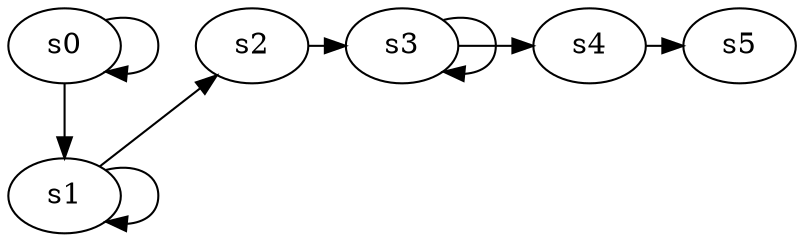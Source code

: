 digraph game_0119_chain_6 {
    s0 [name="s0", player=0];
    s1 [name="s1", player=1];
    s2 [name="s2", player=0];
    s3 [name="s3", player=1];
    s4 [name="s4", player=0];
    s5 [name="s5", player=1];

    s0 -> s1;
    s1 -> s2 [constraint="time == 8 || time == 15 || time == 17 || time == 19"];
    s2 -> s3 [constraint="time == 13"];
    s3 -> s4 [constraint="time == 0 || time == 4 || time == 16 || time == 17 || time == 18"];
    s4 -> s5 [constraint="time == 2 || time == 6 || time == 11 || time == 12 || time == 19"];
    s0 -> s0 [constraint="time % 3 == 0"];
    s1 -> s1 [constraint="time % 4 == 0"];
    s3 -> s3 [constraint="time % 4 == 0"];
}
